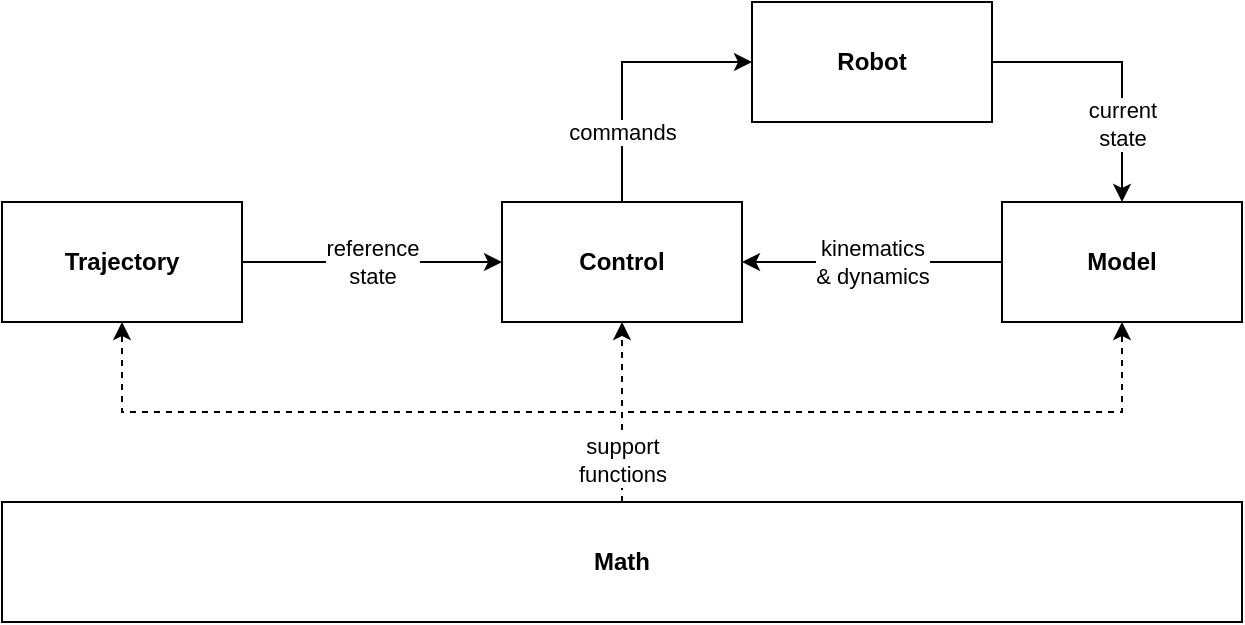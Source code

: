<mxfile version="22.1.2" type="device">
  <diagram name="Page-1" id="IQA-xRqqdJsF4W0GFhJJ">
    <mxGraphModel dx="913" dy="498" grid="1" gridSize="10" guides="1" tooltips="1" connect="1" arrows="1" fold="1" page="1" pageScale="1" pageWidth="1169" pageHeight="827" math="0" shadow="0">
      <root>
        <mxCell id="0" />
        <mxCell id="1" parent="0" />
        <mxCell id="aeBlUa_lIXEnAsNtBZ4L-29" style="edgeStyle=orthogonalEdgeStyle;rounded=0;orthogonalLoop=1;jettySize=auto;html=1;dashed=1;" edge="1" parent="1" source="aeBlUa_lIXEnAsNtBZ4L-1" target="aeBlUa_lIXEnAsNtBZ4L-3">
          <mxGeometry relative="1" as="geometry" />
        </mxCell>
        <mxCell id="aeBlUa_lIXEnAsNtBZ4L-30" style="edgeStyle=orthogonalEdgeStyle;rounded=0;orthogonalLoop=1;jettySize=auto;html=1;dashed=1;" edge="1" parent="1" source="aeBlUa_lIXEnAsNtBZ4L-1" target="aeBlUa_lIXEnAsNtBZ4L-4">
          <mxGeometry relative="1" as="geometry" />
        </mxCell>
        <mxCell id="aeBlUa_lIXEnAsNtBZ4L-1" value="Math" style="rounded=0;whiteSpace=wrap;html=1;fontStyle=1" vertex="1" parent="1">
          <mxGeometry x="50" y="370" width="620" height="60" as="geometry" />
        </mxCell>
        <mxCell id="aeBlUa_lIXEnAsNtBZ4L-25" style="edgeStyle=orthogonalEdgeStyle;rounded=0;orthogonalLoop=1;jettySize=auto;html=1;" edge="1" parent="1" source="aeBlUa_lIXEnAsNtBZ4L-2" target="aeBlUa_lIXEnAsNtBZ4L-26">
          <mxGeometry relative="1" as="geometry">
            <mxPoint x="360" y="190" as="targetPoint" />
            <Array as="points">
              <mxPoint x="360" y="150" />
            </Array>
          </mxGeometry>
        </mxCell>
        <mxCell id="aeBlUa_lIXEnAsNtBZ4L-27" value="commands" style="edgeLabel;html=1;align=center;verticalAlign=middle;resizable=0;points=[];" vertex="1" connectable="0" parent="aeBlUa_lIXEnAsNtBZ4L-25">
          <mxGeometry relative="1" as="geometry">
            <mxPoint y="32" as="offset" />
          </mxGeometry>
        </mxCell>
        <mxCell id="aeBlUa_lIXEnAsNtBZ4L-2" value="Control" style="rounded=0;whiteSpace=wrap;html=1;fontStyle=1" vertex="1" parent="1">
          <mxGeometry x="300" y="220" width="120" height="60" as="geometry" />
        </mxCell>
        <mxCell id="aeBlUa_lIXEnAsNtBZ4L-38" style="edgeStyle=orthogonalEdgeStyle;rounded=0;orthogonalLoop=1;jettySize=auto;html=1;" edge="1" parent="1" source="aeBlUa_lIXEnAsNtBZ4L-3" target="aeBlUa_lIXEnAsNtBZ4L-2">
          <mxGeometry relative="1" as="geometry" />
        </mxCell>
        <mxCell id="aeBlUa_lIXEnAsNtBZ4L-43" value="kinematics&lt;br&gt;&amp;amp; dynamics" style="edgeLabel;html=1;align=center;verticalAlign=middle;resizable=0;points=[];" vertex="1" connectable="0" parent="aeBlUa_lIXEnAsNtBZ4L-38">
          <mxGeometry relative="1" as="geometry">
            <mxPoint as="offset" />
          </mxGeometry>
        </mxCell>
        <mxCell id="aeBlUa_lIXEnAsNtBZ4L-3" value="Model" style="rounded=0;whiteSpace=wrap;html=1;fontStyle=1" vertex="1" parent="1">
          <mxGeometry x="550" y="220" width="120" height="60" as="geometry" />
        </mxCell>
        <mxCell id="aeBlUa_lIXEnAsNtBZ4L-5" style="edgeStyle=orthogonalEdgeStyle;rounded=0;orthogonalLoop=1;jettySize=auto;html=1;" edge="1" parent="1" source="aeBlUa_lIXEnAsNtBZ4L-4" target="aeBlUa_lIXEnAsNtBZ4L-2">
          <mxGeometry relative="1" as="geometry" />
        </mxCell>
        <mxCell id="aeBlUa_lIXEnAsNtBZ4L-11" value="reference&lt;br&gt;state" style="edgeLabel;html=1;align=center;verticalAlign=middle;resizable=0;points=[];" vertex="1" connectable="0" parent="aeBlUa_lIXEnAsNtBZ4L-5">
          <mxGeometry relative="1" as="geometry">
            <mxPoint as="offset" />
          </mxGeometry>
        </mxCell>
        <mxCell id="aeBlUa_lIXEnAsNtBZ4L-4" value="Trajectory" style="rounded=0;whiteSpace=wrap;html=1;fontStyle=1" vertex="1" parent="1">
          <mxGeometry x="50" y="220" width="120" height="60" as="geometry" />
        </mxCell>
        <mxCell id="aeBlUa_lIXEnAsNtBZ4L-39" style="edgeStyle=orthogonalEdgeStyle;rounded=0;orthogonalLoop=1;jettySize=auto;html=1;" edge="1" parent="1" source="aeBlUa_lIXEnAsNtBZ4L-26" target="aeBlUa_lIXEnAsNtBZ4L-3">
          <mxGeometry relative="1" as="geometry">
            <Array as="points">
              <mxPoint x="610" y="150" />
            </Array>
          </mxGeometry>
        </mxCell>
        <mxCell id="aeBlUa_lIXEnAsNtBZ4L-40" value="current&lt;br&gt;state" style="edgeLabel;html=1;align=center;verticalAlign=middle;resizable=0;points=[];" vertex="1" connectable="0" parent="aeBlUa_lIXEnAsNtBZ4L-39">
          <mxGeometry relative="1" as="geometry">
            <mxPoint y="28" as="offset" />
          </mxGeometry>
        </mxCell>
        <mxCell id="aeBlUa_lIXEnAsNtBZ4L-26" value="Robot" style="rounded=0;whiteSpace=wrap;html=1;fontStyle=1" vertex="1" parent="1">
          <mxGeometry x="425" y="120" width="120" height="60" as="geometry" />
        </mxCell>
        <mxCell id="aeBlUa_lIXEnAsNtBZ4L-28" style="edgeStyle=orthogonalEdgeStyle;rounded=0;orthogonalLoop=1;jettySize=auto;html=1;exitX=0.5;exitY=0;exitDx=0;exitDy=0;dashed=1;" edge="1" parent="1" source="aeBlUa_lIXEnAsNtBZ4L-1" target="aeBlUa_lIXEnAsNtBZ4L-2">
          <mxGeometry relative="1" as="geometry" />
        </mxCell>
        <mxCell id="aeBlUa_lIXEnAsNtBZ4L-32" value="support&lt;br&gt;functions" style="edgeLabel;html=1;align=center;verticalAlign=middle;resizable=0;points=[];" vertex="1" connectable="0" parent="aeBlUa_lIXEnAsNtBZ4L-28">
          <mxGeometry relative="1" as="geometry">
            <mxPoint y="24" as="offset" />
          </mxGeometry>
        </mxCell>
      </root>
    </mxGraphModel>
  </diagram>
</mxfile>
